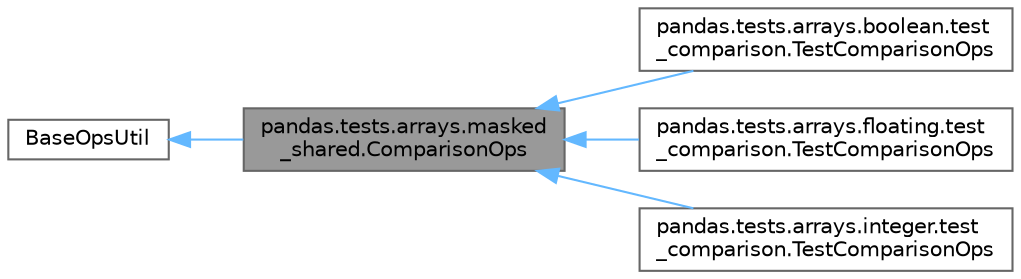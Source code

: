 digraph "pandas.tests.arrays.masked_shared.ComparisonOps"
{
 // LATEX_PDF_SIZE
  bgcolor="transparent";
  edge [fontname=Helvetica,fontsize=10,labelfontname=Helvetica,labelfontsize=10];
  node [fontname=Helvetica,fontsize=10,shape=box,height=0.2,width=0.4];
  rankdir="LR";
  Node1 [id="Node000001",label="pandas.tests.arrays.masked\l_shared.ComparisonOps",height=0.2,width=0.4,color="gray40", fillcolor="grey60", style="filled", fontcolor="black",tooltip=" "];
  Node2 -> Node1 [id="edge5_Node000001_Node000002",dir="back",color="steelblue1",style="solid",tooltip=" "];
  Node2 [id="Node000002",label="BaseOpsUtil",height=0.2,width=0.4,color="gray40", fillcolor="white", style="filled",tooltip=" "];
  Node1 -> Node3 [id="edge6_Node000001_Node000003",dir="back",color="steelblue1",style="solid",tooltip=" "];
  Node3 [id="Node000003",label="pandas.tests.arrays.boolean.test\l_comparison.TestComparisonOps",height=0.2,width=0.4,color="gray40", fillcolor="white", style="filled",URL="$classpandas_1_1tests_1_1arrays_1_1boolean_1_1test__comparison_1_1TestComparisonOps.html",tooltip=" "];
  Node1 -> Node4 [id="edge7_Node000001_Node000004",dir="back",color="steelblue1",style="solid",tooltip=" "];
  Node4 [id="Node000004",label="pandas.tests.arrays.floating.test\l_comparison.TestComparisonOps",height=0.2,width=0.4,color="gray40", fillcolor="white", style="filled",URL="$classpandas_1_1tests_1_1arrays_1_1floating_1_1test__comparison_1_1TestComparisonOps.html",tooltip=" "];
  Node1 -> Node5 [id="edge8_Node000001_Node000005",dir="back",color="steelblue1",style="solid",tooltip=" "];
  Node5 [id="Node000005",label="pandas.tests.arrays.integer.test\l_comparison.TestComparisonOps",height=0.2,width=0.4,color="gray40", fillcolor="white", style="filled",URL="$classpandas_1_1tests_1_1arrays_1_1integer_1_1test__comparison_1_1TestComparisonOps.html",tooltip=" "];
}
